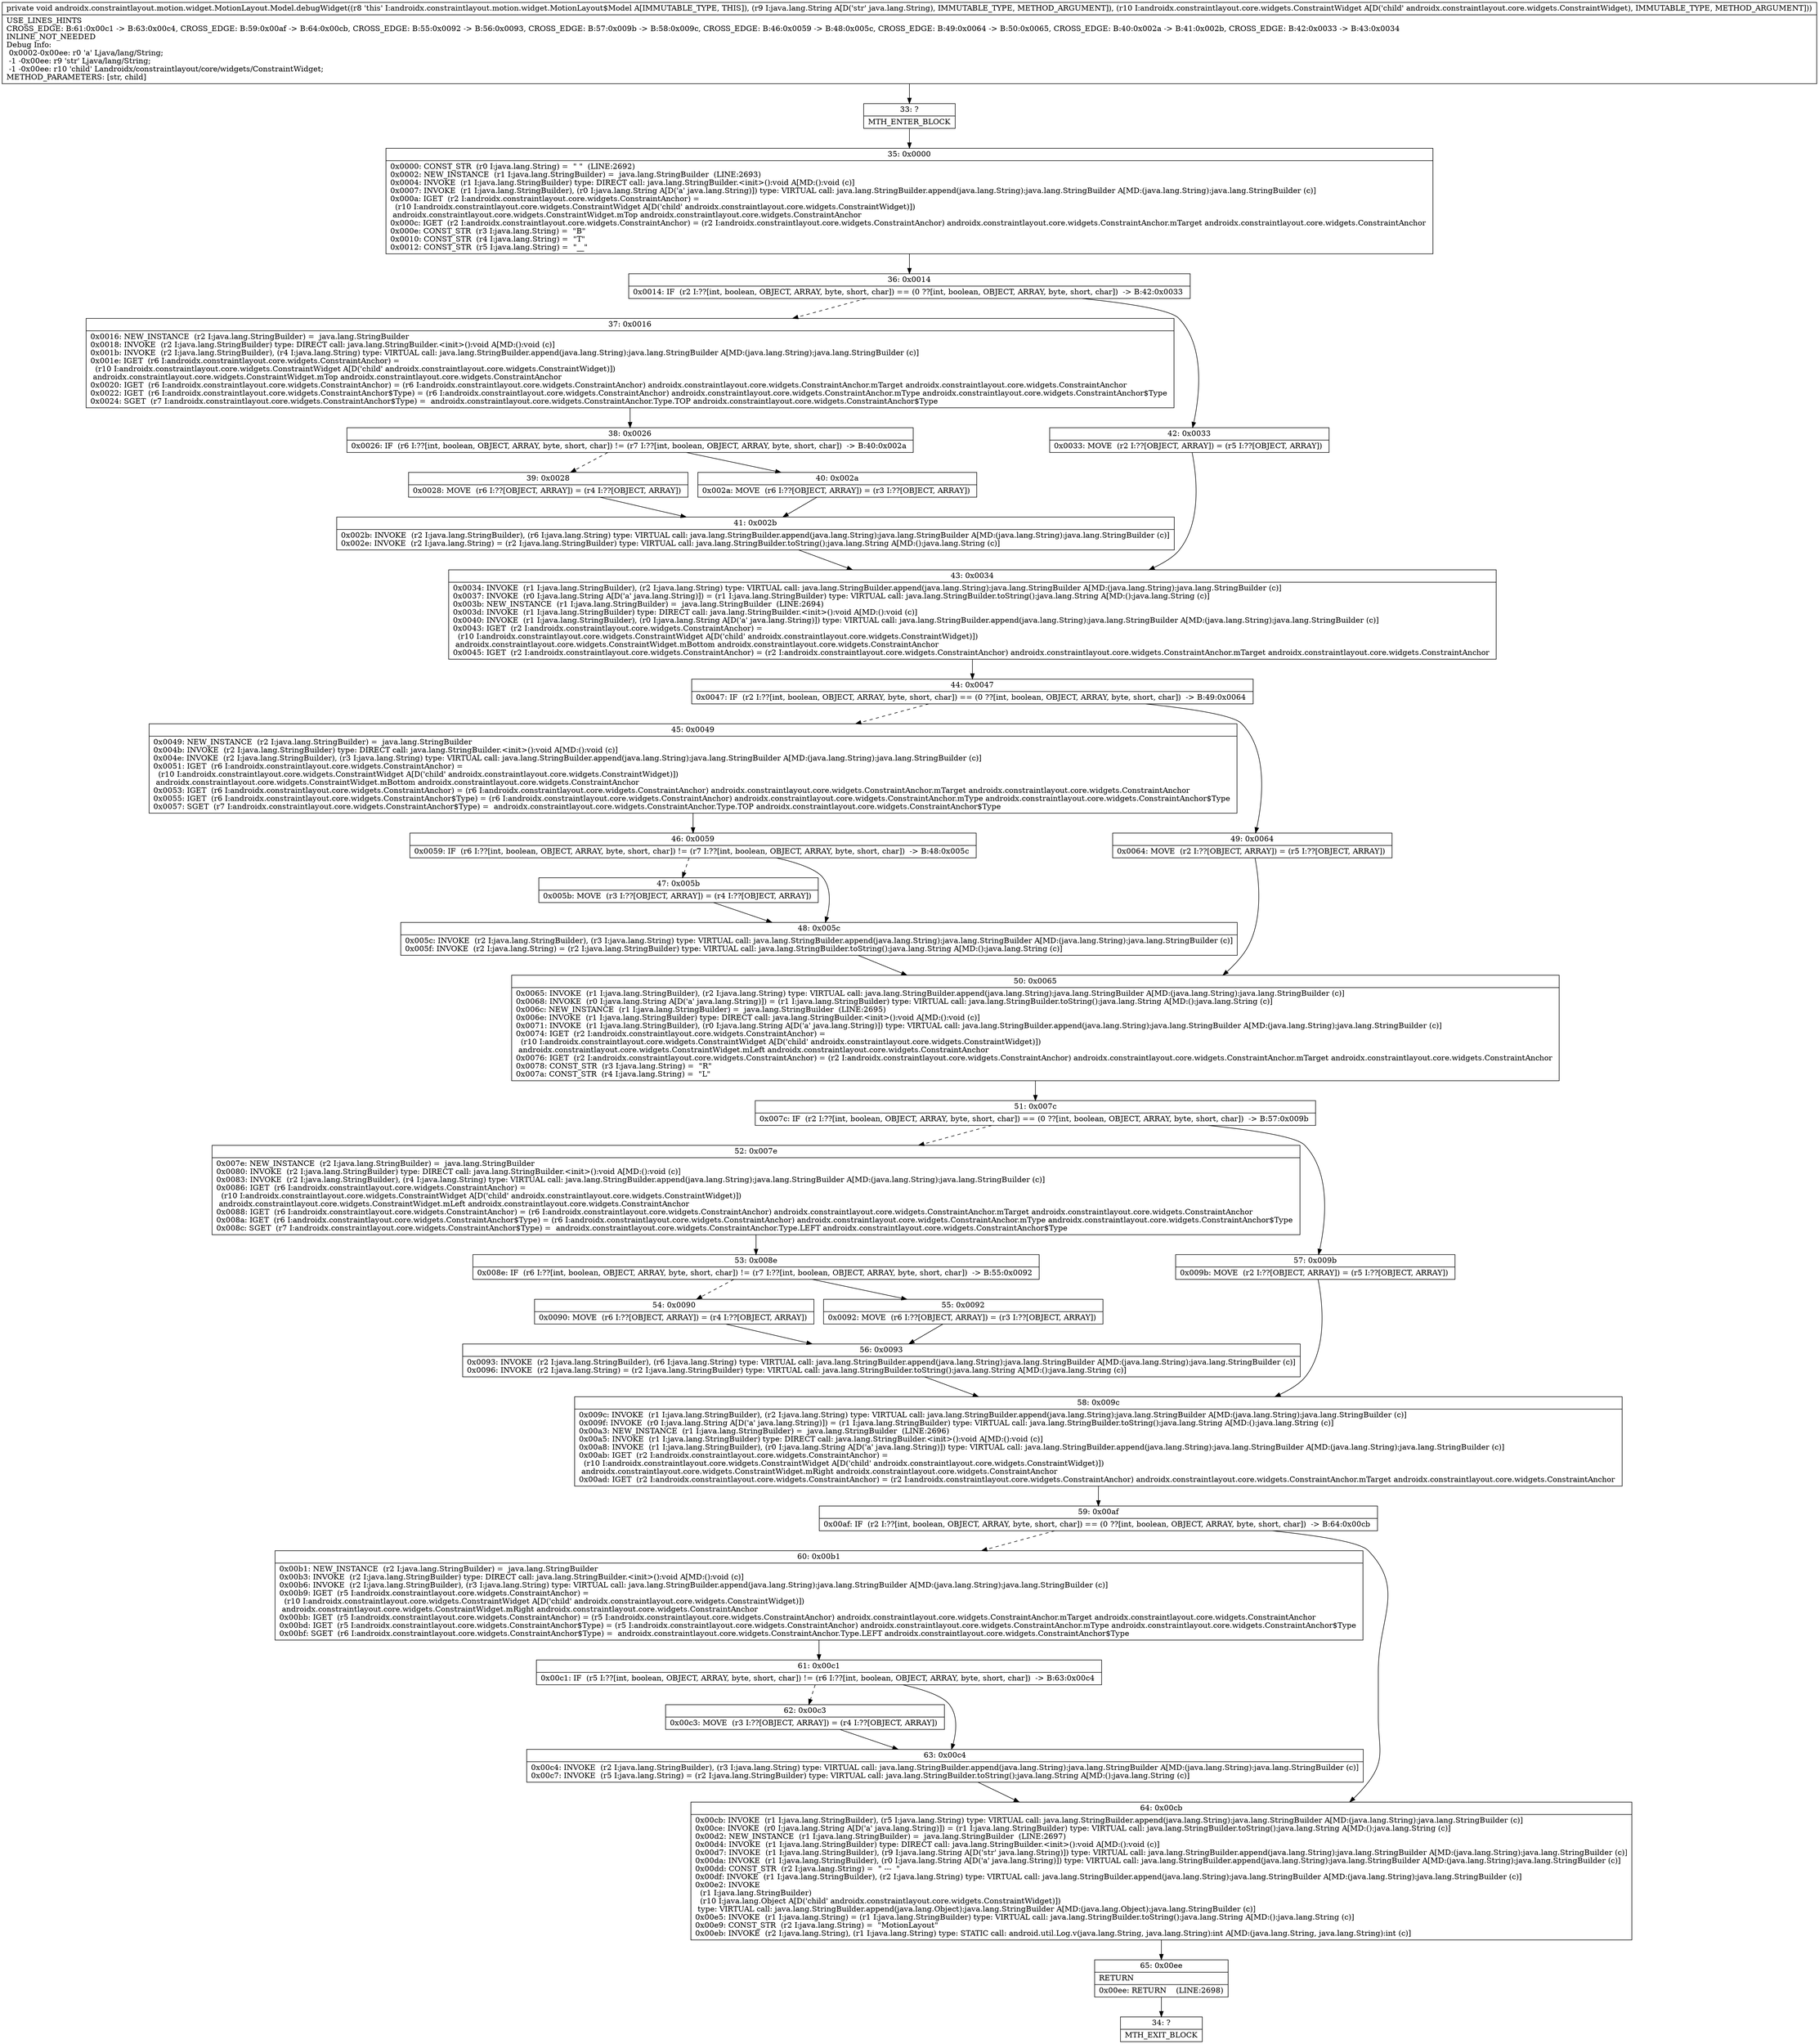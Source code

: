 digraph "CFG forandroidx.constraintlayout.motion.widget.MotionLayout.Model.debugWidget(Ljava\/lang\/String;Landroidx\/constraintlayout\/core\/widgets\/ConstraintWidget;)V" {
Node_33 [shape=record,label="{33\:\ ?|MTH_ENTER_BLOCK\l}"];
Node_35 [shape=record,label="{35\:\ 0x0000|0x0000: CONST_STR  (r0 I:java.lang.String) =  \" \"  (LINE:2692)\l0x0002: NEW_INSTANCE  (r1 I:java.lang.StringBuilder) =  java.lang.StringBuilder  (LINE:2693)\l0x0004: INVOKE  (r1 I:java.lang.StringBuilder) type: DIRECT call: java.lang.StringBuilder.\<init\>():void A[MD:():void (c)]\l0x0007: INVOKE  (r1 I:java.lang.StringBuilder), (r0 I:java.lang.String A[D('a' java.lang.String)]) type: VIRTUAL call: java.lang.StringBuilder.append(java.lang.String):java.lang.StringBuilder A[MD:(java.lang.String):java.lang.StringBuilder (c)]\l0x000a: IGET  (r2 I:androidx.constraintlayout.core.widgets.ConstraintAnchor) = \l  (r10 I:androidx.constraintlayout.core.widgets.ConstraintWidget A[D('child' androidx.constraintlayout.core.widgets.ConstraintWidget)])\l androidx.constraintlayout.core.widgets.ConstraintWidget.mTop androidx.constraintlayout.core.widgets.ConstraintAnchor \l0x000c: IGET  (r2 I:androidx.constraintlayout.core.widgets.ConstraintAnchor) = (r2 I:androidx.constraintlayout.core.widgets.ConstraintAnchor) androidx.constraintlayout.core.widgets.ConstraintAnchor.mTarget androidx.constraintlayout.core.widgets.ConstraintAnchor \l0x000e: CONST_STR  (r3 I:java.lang.String) =  \"B\" \l0x0010: CONST_STR  (r4 I:java.lang.String) =  \"T\" \l0x0012: CONST_STR  (r5 I:java.lang.String) =  \"__\" \l}"];
Node_36 [shape=record,label="{36\:\ 0x0014|0x0014: IF  (r2 I:??[int, boolean, OBJECT, ARRAY, byte, short, char]) == (0 ??[int, boolean, OBJECT, ARRAY, byte, short, char])  \-\> B:42:0x0033 \l}"];
Node_37 [shape=record,label="{37\:\ 0x0016|0x0016: NEW_INSTANCE  (r2 I:java.lang.StringBuilder) =  java.lang.StringBuilder \l0x0018: INVOKE  (r2 I:java.lang.StringBuilder) type: DIRECT call: java.lang.StringBuilder.\<init\>():void A[MD:():void (c)]\l0x001b: INVOKE  (r2 I:java.lang.StringBuilder), (r4 I:java.lang.String) type: VIRTUAL call: java.lang.StringBuilder.append(java.lang.String):java.lang.StringBuilder A[MD:(java.lang.String):java.lang.StringBuilder (c)]\l0x001e: IGET  (r6 I:androidx.constraintlayout.core.widgets.ConstraintAnchor) = \l  (r10 I:androidx.constraintlayout.core.widgets.ConstraintWidget A[D('child' androidx.constraintlayout.core.widgets.ConstraintWidget)])\l androidx.constraintlayout.core.widgets.ConstraintWidget.mTop androidx.constraintlayout.core.widgets.ConstraintAnchor \l0x0020: IGET  (r6 I:androidx.constraintlayout.core.widgets.ConstraintAnchor) = (r6 I:androidx.constraintlayout.core.widgets.ConstraintAnchor) androidx.constraintlayout.core.widgets.ConstraintAnchor.mTarget androidx.constraintlayout.core.widgets.ConstraintAnchor \l0x0022: IGET  (r6 I:androidx.constraintlayout.core.widgets.ConstraintAnchor$Type) = (r6 I:androidx.constraintlayout.core.widgets.ConstraintAnchor) androidx.constraintlayout.core.widgets.ConstraintAnchor.mType androidx.constraintlayout.core.widgets.ConstraintAnchor$Type \l0x0024: SGET  (r7 I:androidx.constraintlayout.core.widgets.ConstraintAnchor$Type) =  androidx.constraintlayout.core.widgets.ConstraintAnchor.Type.TOP androidx.constraintlayout.core.widgets.ConstraintAnchor$Type \l}"];
Node_38 [shape=record,label="{38\:\ 0x0026|0x0026: IF  (r6 I:??[int, boolean, OBJECT, ARRAY, byte, short, char]) != (r7 I:??[int, boolean, OBJECT, ARRAY, byte, short, char])  \-\> B:40:0x002a \l}"];
Node_39 [shape=record,label="{39\:\ 0x0028|0x0028: MOVE  (r6 I:??[OBJECT, ARRAY]) = (r4 I:??[OBJECT, ARRAY]) \l}"];
Node_41 [shape=record,label="{41\:\ 0x002b|0x002b: INVOKE  (r2 I:java.lang.StringBuilder), (r6 I:java.lang.String) type: VIRTUAL call: java.lang.StringBuilder.append(java.lang.String):java.lang.StringBuilder A[MD:(java.lang.String):java.lang.StringBuilder (c)]\l0x002e: INVOKE  (r2 I:java.lang.String) = (r2 I:java.lang.StringBuilder) type: VIRTUAL call: java.lang.StringBuilder.toString():java.lang.String A[MD:():java.lang.String (c)]\l}"];
Node_43 [shape=record,label="{43\:\ 0x0034|0x0034: INVOKE  (r1 I:java.lang.StringBuilder), (r2 I:java.lang.String) type: VIRTUAL call: java.lang.StringBuilder.append(java.lang.String):java.lang.StringBuilder A[MD:(java.lang.String):java.lang.StringBuilder (c)]\l0x0037: INVOKE  (r0 I:java.lang.String A[D('a' java.lang.String)]) = (r1 I:java.lang.StringBuilder) type: VIRTUAL call: java.lang.StringBuilder.toString():java.lang.String A[MD:():java.lang.String (c)]\l0x003b: NEW_INSTANCE  (r1 I:java.lang.StringBuilder) =  java.lang.StringBuilder  (LINE:2694)\l0x003d: INVOKE  (r1 I:java.lang.StringBuilder) type: DIRECT call: java.lang.StringBuilder.\<init\>():void A[MD:():void (c)]\l0x0040: INVOKE  (r1 I:java.lang.StringBuilder), (r0 I:java.lang.String A[D('a' java.lang.String)]) type: VIRTUAL call: java.lang.StringBuilder.append(java.lang.String):java.lang.StringBuilder A[MD:(java.lang.String):java.lang.StringBuilder (c)]\l0x0043: IGET  (r2 I:androidx.constraintlayout.core.widgets.ConstraintAnchor) = \l  (r10 I:androidx.constraintlayout.core.widgets.ConstraintWidget A[D('child' androidx.constraintlayout.core.widgets.ConstraintWidget)])\l androidx.constraintlayout.core.widgets.ConstraintWidget.mBottom androidx.constraintlayout.core.widgets.ConstraintAnchor \l0x0045: IGET  (r2 I:androidx.constraintlayout.core.widgets.ConstraintAnchor) = (r2 I:androidx.constraintlayout.core.widgets.ConstraintAnchor) androidx.constraintlayout.core.widgets.ConstraintAnchor.mTarget androidx.constraintlayout.core.widgets.ConstraintAnchor \l}"];
Node_44 [shape=record,label="{44\:\ 0x0047|0x0047: IF  (r2 I:??[int, boolean, OBJECT, ARRAY, byte, short, char]) == (0 ??[int, boolean, OBJECT, ARRAY, byte, short, char])  \-\> B:49:0x0064 \l}"];
Node_45 [shape=record,label="{45\:\ 0x0049|0x0049: NEW_INSTANCE  (r2 I:java.lang.StringBuilder) =  java.lang.StringBuilder \l0x004b: INVOKE  (r2 I:java.lang.StringBuilder) type: DIRECT call: java.lang.StringBuilder.\<init\>():void A[MD:():void (c)]\l0x004e: INVOKE  (r2 I:java.lang.StringBuilder), (r3 I:java.lang.String) type: VIRTUAL call: java.lang.StringBuilder.append(java.lang.String):java.lang.StringBuilder A[MD:(java.lang.String):java.lang.StringBuilder (c)]\l0x0051: IGET  (r6 I:androidx.constraintlayout.core.widgets.ConstraintAnchor) = \l  (r10 I:androidx.constraintlayout.core.widgets.ConstraintWidget A[D('child' androidx.constraintlayout.core.widgets.ConstraintWidget)])\l androidx.constraintlayout.core.widgets.ConstraintWidget.mBottom androidx.constraintlayout.core.widgets.ConstraintAnchor \l0x0053: IGET  (r6 I:androidx.constraintlayout.core.widgets.ConstraintAnchor) = (r6 I:androidx.constraintlayout.core.widgets.ConstraintAnchor) androidx.constraintlayout.core.widgets.ConstraintAnchor.mTarget androidx.constraintlayout.core.widgets.ConstraintAnchor \l0x0055: IGET  (r6 I:androidx.constraintlayout.core.widgets.ConstraintAnchor$Type) = (r6 I:androidx.constraintlayout.core.widgets.ConstraintAnchor) androidx.constraintlayout.core.widgets.ConstraintAnchor.mType androidx.constraintlayout.core.widgets.ConstraintAnchor$Type \l0x0057: SGET  (r7 I:androidx.constraintlayout.core.widgets.ConstraintAnchor$Type) =  androidx.constraintlayout.core.widgets.ConstraintAnchor.Type.TOP androidx.constraintlayout.core.widgets.ConstraintAnchor$Type \l}"];
Node_46 [shape=record,label="{46\:\ 0x0059|0x0059: IF  (r6 I:??[int, boolean, OBJECT, ARRAY, byte, short, char]) != (r7 I:??[int, boolean, OBJECT, ARRAY, byte, short, char])  \-\> B:48:0x005c \l}"];
Node_47 [shape=record,label="{47\:\ 0x005b|0x005b: MOVE  (r3 I:??[OBJECT, ARRAY]) = (r4 I:??[OBJECT, ARRAY]) \l}"];
Node_48 [shape=record,label="{48\:\ 0x005c|0x005c: INVOKE  (r2 I:java.lang.StringBuilder), (r3 I:java.lang.String) type: VIRTUAL call: java.lang.StringBuilder.append(java.lang.String):java.lang.StringBuilder A[MD:(java.lang.String):java.lang.StringBuilder (c)]\l0x005f: INVOKE  (r2 I:java.lang.String) = (r2 I:java.lang.StringBuilder) type: VIRTUAL call: java.lang.StringBuilder.toString():java.lang.String A[MD:():java.lang.String (c)]\l}"];
Node_50 [shape=record,label="{50\:\ 0x0065|0x0065: INVOKE  (r1 I:java.lang.StringBuilder), (r2 I:java.lang.String) type: VIRTUAL call: java.lang.StringBuilder.append(java.lang.String):java.lang.StringBuilder A[MD:(java.lang.String):java.lang.StringBuilder (c)]\l0x0068: INVOKE  (r0 I:java.lang.String A[D('a' java.lang.String)]) = (r1 I:java.lang.StringBuilder) type: VIRTUAL call: java.lang.StringBuilder.toString():java.lang.String A[MD:():java.lang.String (c)]\l0x006c: NEW_INSTANCE  (r1 I:java.lang.StringBuilder) =  java.lang.StringBuilder  (LINE:2695)\l0x006e: INVOKE  (r1 I:java.lang.StringBuilder) type: DIRECT call: java.lang.StringBuilder.\<init\>():void A[MD:():void (c)]\l0x0071: INVOKE  (r1 I:java.lang.StringBuilder), (r0 I:java.lang.String A[D('a' java.lang.String)]) type: VIRTUAL call: java.lang.StringBuilder.append(java.lang.String):java.lang.StringBuilder A[MD:(java.lang.String):java.lang.StringBuilder (c)]\l0x0074: IGET  (r2 I:androidx.constraintlayout.core.widgets.ConstraintAnchor) = \l  (r10 I:androidx.constraintlayout.core.widgets.ConstraintWidget A[D('child' androidx.constraintlayout.core.widgets.ConstraintWidget)])\l androidx.constraintlayout.core.widgets.ConstraintWidget.mLeft androidx.constraintlayout.core.widgets.ConstraintAnchor \l0x0076: IGET  (r2 I:androidx.constraintlayout.core.widgets.ConstraintAnchor) = (r2 I:androidx.constraintlayout.core.widgets.ConstraintAnchor) androidx.constraintlayout.core.widgets.ConstraintAnchor.mTarget androidx.constraintlayout.core.widgets.ConstraintAnchor \l0x0078: CONST_STR  (r3 I:java.lang.String) =  \"R\" \l0x007a: CONST_STR  (r4 I:java.lang.String) =  \"L\" \l}"];
Node_51 [shape=record,label="{51\:\ 0x007c|0x007c: IF  (r2 I:??[int, boolean, OBJECT, ARRAY, byte, short, char]) == (0 ??[int, boolean, OBJECT, ARRAY, byte, short, char])  \-\> B:57:0x009b \l}"];
Node_52 [shape=record,label="{52\:\ 0x007e|0x007e: NEW_INSTANCE  (r2 I:java.lang.StringBuilder) =  java.lang.StringBuilder \l0x0080: INVOKE  (r2 I:java.lang.StringBuilder) type: DIRECT call: java.lang.StringBuilder.\<init\>():void A[MD:():void (c)]\l0x0083: INVOKE  (r2 I:java.lang.StringBuilder), (r4 I:java.lang.String) type: VIRTUAL call: java.lang.StringBuilder.append(java.lang.String):java.lang.StringBuilder A[MD:(java.lang.String):java.lang.StringBuilder (c)]\l0x0086: IGET  (r6 I:androidx.constraintlayout.core.widgets.ConstraintAnchor) = \l  (r10 I:androidx.constraintlayout.core.widgets.ConstraintWidget A[D('child' androidx.constraintlayout.core.widgets.ConstraintWidget)])\l androidx.constraintlayout.core.widgets.ConstraintWidget.mLeft androidx.constraintlayout.core.widgets.ConstraintAnchor \l0x0088: IGET  (r6 I:androidx.constraintlayout.core.widgets.ConstraintAnchor) = (r6 I:androidx.constraintlayout.core.widgets.ConstraintAnchor) androidx.constraintlayout.core.widgets.ConstraintAnchor.mTarget androidx.constraintlayout.core.widgets.ConstraintAnchor \l0x008a: IGET  (r6 I:androidx.constraintlayout.core.widgets.ConstraintAnchor$Type) = (r6 I:androidx.constraintlayout.core.widgets.ConstraintAnchor) androidx.constraintlayout.core.widgets.ConstraintAnchor.mType androidx.constraintlayout.core.widgets.ConstraintAnchor$Type \l0x008c: SGET  (r7 I:androidx.constraintlayout.core.widgets.ConstraintAnchor$Type) =  androidx.constraintlayout.core.widgets.ConstraintAnchor.Type.LEFT androidx.constraintlayout.core.widgets.ConstraintAnchor$Type \l}"];
Node_53 [shape=record,label="{53\:\ 0x008e|0x008e: IF  (r6 I:??[int, boolean, OBJECT, ARRAY, byte, short, char]) != (r7 I:??[int, boolean, OBJECT, ARRAY, byte, short, char])  \-\> B:55:0x0092 \l}"];
Node_54 [shape=record,label="{54\:\ 0x0090|0x0090: MOVE  (r6 I:??[OBJECT, ARRAY]) = (r4 I:??[OBJECT, ARRAY]) \l}"];
Node_56 [shape=record,label="{56\:\ 0x0093|0x0093: INVOKE  (r2 I:java.lang.StringBuilder), (r6 I:java.lang.String) type: VIRTUAL call: java.lang.StringBuilder.append(java.lang.String):java.lang.StringBuilder A[MD:(java.lang.String):java.lang.StringBuilder (c)]\l0x0096: INVOKE  (r2 I:java.lang.String) = (r2 I:java.lang.StringBuilder) type: VIRTUAL call: java.lang.StringBuilder.toString():java.lang.String A[MD:():java.lang.String (c)]\l}"];
Node_58 [shape=record,label="{58\:\ 0x009c|0x009c: INVOKE  (r1 I:java.lang.StringBuilder), (r2 I:java.lang.String) type: VIRTUAL call: java.lang.StringBuilder.append(java.lang.String):java.lang.StringBuilder A[MD:(java.lang.String):java.lang.StringBuilder (c)]\l0x009f: INVOKE  (r0 I:java.lang.String A[D('a' java.lang.String)]) = (r1 I:java.lang.StringBuilder) type: VIRTUAL call: java.lang.StringBuilder.toString():java.lang.String A[MD:():java.lang.String (c)]\l0x00a3: NEW_INSTANCE  (r1 I:java.lang.StringBuilder) =  java.lang.StringBuilder  (LINE:2696)\l0x00a5: INVOKE  (r1 I:java.lang.StringBuilder) type: DIRECT call: java.lang.StringBuilder.\<init\>():void A[MD:():void (c)]\l0x00a8: INVOKE  (r1 I:java.lang.StringBuilder), (r0 I:java.lang.String A[D('a' java.lang.String)]) type: VIRTUAL call: java.lang.StringBuilder.append(java.lang.String):java.lang.StringBuilder A[MD:(java.lang.String):java.lang.StringBuilder (c)]\l0x00ab: IGET  (r2 I:androidx.constraintlayout.core.widgets.ConstraintAnchor) = \l  (r10 I:androidx.constraintlayout.core.widgets.ConstraintWidget A[D('child' androidx.constraintlayout.core.widgets.ConstraintWidget)])\l androidx.constraintlayout.core.widgets.ConstraintWidget.mRight androidx.constraintlayout.core.widgets.ConstraintAnchor \l0x00ad: IGET  (r2 I:androidx.constraintlayout.core.widgets.ConstraintAnchor) = (r2 I:androidx.constraintlayout.core.widgets.ConstraintAnchor) androidx.constraintlayout.core.widgets.ConstraintAnchor.mTarget androidx.constraintlayout.core.widgets.ConstraintAnchor \l}"];
Node_59 [shape=record,label="{59\:\ 0x00af|0x00af: IF  (r2 I:??[int, boolean, OBJECT, ARRAY, byte, short, char]) == (0 ??[int, boolean, OBJECT, ARRAY, byte, short, char])  \-\> B:64:0x00cb \l}"];
Node_60 [shape=record,label="{60\:\ 0x00b1|0x00b1: NEW_INSTANCE  (r2 I:java.lang.StringBuilder) =  java.lang.StringBuilder \l0x00b3: INVOKE  (r2 I:java.lang.StringBuilder) type: DIRECT call: java.lang.StringBuilder.\<init\>():void A[MD:():void (c)]\l0x00b6: INVOKE  (r2 I:java.lang.StringBuilder), (r3 I:java.lang.String) type: VIRTUAL call: java.lang.StringBuilder.append(java.lang.String):java.lang.StringBuilder A[MD:(java.lang.String):java.lang.StringBuilder (c)]\l0x00b9: IGET  (r5 I:androidx.constraintlayout.core.widgets.ConstraintAnchor) = \l  (r10 I:androidx.constraintlayout.core.widgets.ConstraintWidget A[D('child' androidx.constraintlayout.core.widgets.ConstraintWidget)])\l androidx.constraintlayout.core.widgets.ConstraintWidget.mRight androidx.constraintlayout.core.widgets.ConstraintAnchor \l0x00bb: IGET  (r5 I:androidx.constraintlayout.core.widgets.ConstraintAnchor) = (r5 I:androidx.constraintlayout.core.widgets.ConstraintAnchor) androidx.constraintlayout.core.widgets.ConstraintAnchor.mTarget androidx.constraintlayout.core.widgets.ConstraintAnchor \l0x00bd: IGET  (r5 I:androidx.constraintlayout.core.widgets.ConstraintAnchor$Type) = (r5 I:androidx.constraintlayout.core.widgets.ConstraintAnchor) androidx.constraintlayout.core.widgets.ConstraintAnchor.mType androidx.constraintlayout.core.widgets.ConstraintAnchor$Type \l0x00bf: SGET  (r6 I:androidx.constraintlayout.core.widgets.ConstraintAnchor$Type) =  androidx.constraintlayout.core.widgets.ConstraintAnchor.Type.LEFT androidx.constraintlayout.core.widgets.ConstraintAnchor$Type \l}"];
Node_61 [shape=record,label="{61\:\ 0x00c1|0x00c1: IF  (r5 I:??[int, boolean, OBJECT, ARRAY, byte, short, char]) != (r6 I:??[int, boolean, OBJECT, ARRAY, byte, short, char])  \-\> B:63:0x00c4 \l}"];
Node_62 [shape=record,label="{62\:\ 0x00c3|0x00c3: MOVE  (r3 I:??[OBJECT, ARRAY]) = (r4 I:??[OBJECT, ARRAY]) \l}"];
Node_63 [shape=record,label="{63\:\ 0x00c4|0x00c4: INVOKE  (r2 I:java.lang.StringBuilder), (r3 I:java.lang.String) type: VIRTUAL call: java.lang.StringBuilder.append(java.lang.String):java.lang.StringBuilder A[MD:(java.lang.String):java.lang.StringBuilder (c)]\l0x00c7: INVOKE  (r5 I:java.lang.String) = (r2 I:java.lang.StringBuilder) type: VIRTUAL call: java.lang.StringBuilder.toString():java.lang.String A[MD:():java.lang.String (c)]\l}"];
Node_64 [shape=record,label="{64\:\ 0x00cb|0x00cb: INVOKE  (r1 I:java.lang.StringBuilder), (r5 I:java.lang.String) type: VIRTUAL call: java.lang.StringBuilder.append(java.lang.String):java.lang.StringBuilder A[MD:(java.lang.String):java.lang.StringBuilder (c)]\l0x00ce: INVOKE  (r0 I:java.lang.String A[D('a' java.lang.String)]) = (r1 I:java.lang.StringBuilder) type: VIRTUAL call: java.lang.StringBuilder.toString():java.lang.String A[MD:():java.lang.String (c)]\l0x00d2: NEW_INSTANCE  (r1 I:java.lang.StringBuilder) =  java.lang.StringBuilder  (LINE:2697)\l0x00d4: INVOKE  (r1 I:java.lang.StringBuilder) type: DIRECT call: java.lang.StringBuilder.\<init\>():void A[MD:():void (c)]\l0x00d7: INVOKE  (r1 I:java.lang.StringBuilder), (r9 I:java.lang.String A[D('str' java.lang.String)]) type: VIRTUAL call: java.lang.StringBuilder.append(java.lang.String):java.lang.StringBuilder A[MD:(java.lang.String):java.lang.StringBuilder (c)]\l0x00da: INVOKE  (r1 I:java.lang.StringBuilder), (r0 I:java.lang.String A[D('a' java.lang.String)]) type: VIRTUAL call: java.lang.StringBuilder.append(java.lang.String):java.lang.StringBuilder A[MD:(java.lang.String):java.lang.StringBuilder (c)]\l0x00dd: CONST_STR  (r2 I:java.lang.String) =  \" \-\-\-  \" \l0x00df: INVOKE  (r1 I:java.lang.StringBuilder), (r2 I:java.lang.String) type: VIRTUAL call: java.lang.StringBuilder.append(java.lang.String):java.lang.StringBuilder A[MD:(java.lang.String):java.lang.StringBuilder (c)]\l0x00e2: INVOKE  \l  (r1 I:java.lang.StringBuilder)\l  (r10 I:java.lang.Object A[D('child' androidx.constraintlayout.core.widgets.ConstraintWidget)])\l type: VIRTUAL call: java.lang.StringBuilder.append(java.lang.Object):java.lang.StringBuilder A[MD:(java.lang.Object):java.lang.StringBuilder (c)]\l0x00e5: INVOKE  (r1 I:java.lang.String) = (r1 I:java.lang.StringBuilder) type: VIRTUAL call: java.lang.StringBuilder.toString():java.lang.String A[MD:():java.lang.String (c)]\l0x00e9: CONST_STR  (r2 I:java.lang.String) =  \"MotionLayout\" \l0x00eb: INVOKE  (r2 I:java.lang.String), (r1 I:java.lang.String) type: STATIC call: android.util.Log.v(java.lang.String, java.lang.String):int A[MD:(java.lang.String, java.lang.String):int (c)]\l}"];
Node_65 [shape=record,label="{65\:\ 0x00ee|RETURN\l|0x00ee: RETURN    (LINE:2698)\l}"];
Node_34 [shape=record,label="{34\:\ ?|MTH_EXIT_BLOCK\l}"];
Node_55 [shape=record,label="{55\:\ 0x0092|0x0092: MOVE  (r6 I:??[OBJECT, ARRAY]) = (r3 I:??[OBJECT, ARRAY]) \l}"];
Node_57 [shape=record,label="{57\:\ 0x009b|0x009b: MOVE  (r2 I:??[OBJECT, ARRAY]) = (r5 I:??[OBJECT, ARRAY]) \l}"];
Node_49 [shape=record,label="{49\:\ 0x0064|0x0064: MOVE  (r2 I:??[OBJECT, ARRAY]) = (r5 I:??[OBJECT, ARRAY]) \l}"];
Node_40 [shape=record,label="{40\:\ 0x002a|0x002a: MOVE  (r6 I:??[OBJECT, ARRAY]) = (r3 I:??[OBJECT, ARRAY]) \l}"];
Node_42 [shape=record,label="{42\:\ 0x0033|0x0033: MOVE  (r2 I:??[OBJECT, ARRAY]) = (r5 I:??[OBJECT, ARRAY]) \l}"];
MethodNode[shape=record,label="{private void androidx.constraintlayout.motion.widget.MotionLayout.Model.debugWidget((r8 'this' I:androidx.constraintlayout.motion.widget.MotionLayout$Model A[IMMUTABLE_TYPE, THIS]), (r9 I:java.lang.String A[D('str' java.lang.String), IMMUTABLE_TYPE, METHOD_ARGUMENT]), (r10 I:androidx.constraintlayout.core.widgets.ConstraintWidget A[D('child' androidx.constraintlayout.core.widgets.ConstraintWidget), IMMUTABLE_TYPE, METHOD_ARGUMENT]))  | USE_LINES_HINTS\lCROSS_EDGE: B:61:0x00c1 \-\> B:63:0x00c4, CROSS_EDGE: B:59:0x00af \-\> B:64:0x00cb, CROSS_EDGE: B:55:0x0092 \-\> B:56:0x0093, CROSS_EDGE: B:57:0x009b \-\> B:58:0x009c, CROSS_EDGE: B:46:0x0059 \-\> B:48:0x005c, CROSS_EDGE: B:49:0x0064 \-\> B:50:0x0065, CROSS_EDGE: B:40:0x002a \-\> B:41:0x002b, CROSS_EDGE: B:42:0x0033 \-\> B:43:0x0034\lINLINE_NOT_NEEDED\lDebug Info:\l  0x0002\-0x00ee: r0 'a' Ljava\/lang\/String;\l  \-1 \-0x00ee: r9 'str' Ljava\/lang\/String;\l  \-1 \-0x00ee: r10 'child' Landroidx\/constraintlayout\/core\/widgets\/ConstraintWidget;\lMETHOD_PARAMETERS: [str, child]\l}"];
MethodNode -> Node_33;Node_33 -> Node_35;
Node_35 -> Node_36;
Node_36 -> Node_37[style=dashed];
Node_36 -> Node_42;
Node_37 -> Node_38;
Node_38 -> Node_39[style=dashed];
Node_38 -> Node_40;
Node_39 -> Node_41;
Node_41 -> Node_43;
Node_43 -> Node_44;
Node_44 -> Node_45[style=dashed];
Node_44 -> Node_49;
Node_45 -> Node_46;
Node_46 -> Node_47[style=dashed];
Node_46 -> Node_48;
Node_47 -> Node_48;
Node_48 -> Node_50;
Node_50 -> Node_51;
Node_51 -> Node_52[style=dashed];
Node_51 -> Node_57;
Node_52 -> Node_53;
Node_53 -> Node_54[style=dashed];
Node_53 -> Node_55;
Node_54 -> Node_56;
Node_56 -> Node_58;
Node_58 -> Node_59;
Node_59 -> Node_60[style=dashed];
Node_59 -> Node_64;
Node_60 -> Node_61;
Node_61 -> Node_62[style=dashed];
Node_61 -> Node_63;
Node_62 -> Node_63;
Node_63 -> Node_64;
Node_64 -> Node_65;
Node_65 -> Node_34;
Node_55 -> Node_56;
Node_57 -> Node_58;
Node_49 -> Node_50;
Node_40 -> Node_41;
Node_42 -> Node_43;
}

